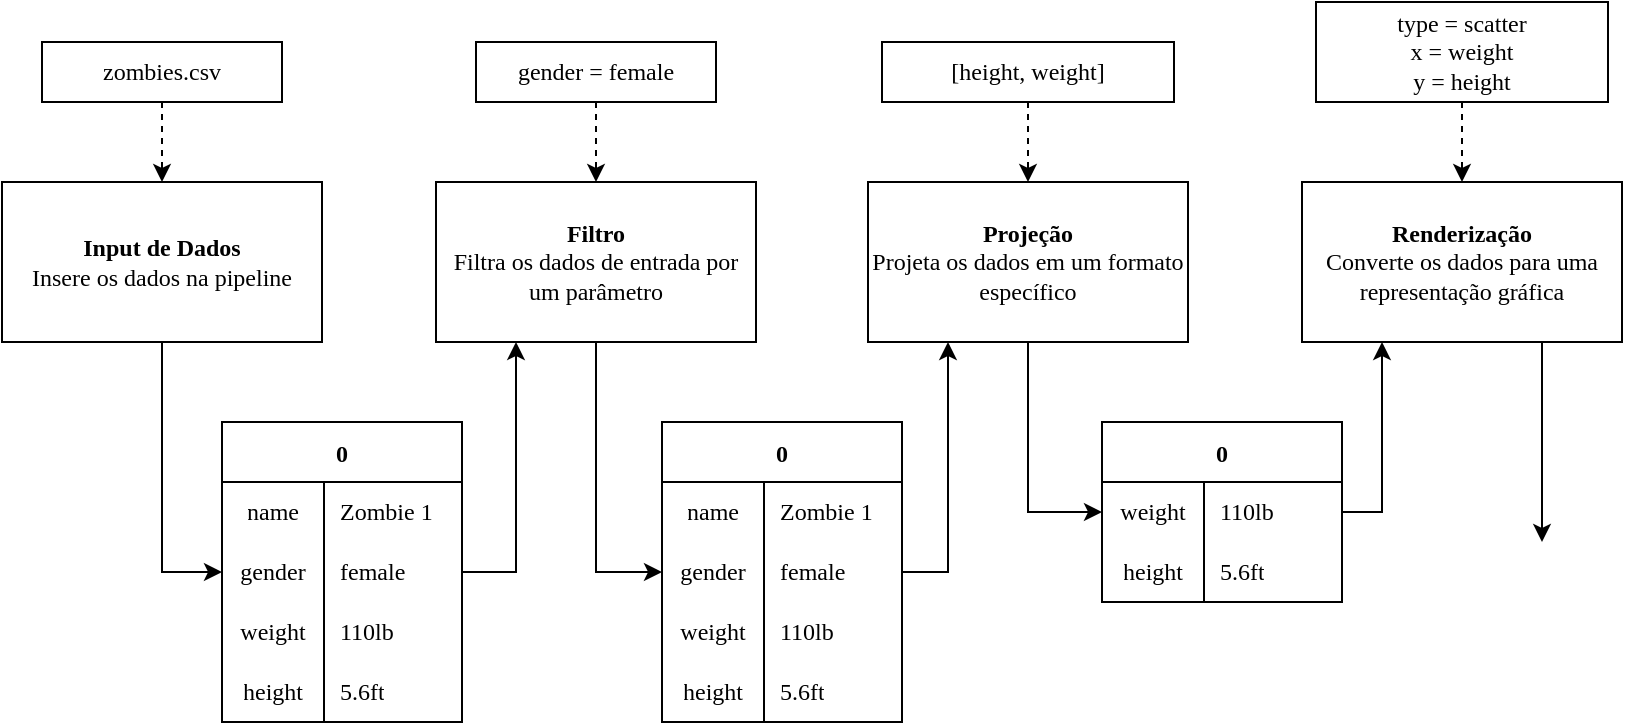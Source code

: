 <mxfile version="20.2.2" type="device"><diagram id="BcckUWPua_9VIiXMpFbP" name="Page-1"><mxGraphModel dx="1422" dy="762" grid="0" gridSize="10" guides="1" tooltips="1" connect="1" arrows="1" fold="1" page="1" pageScale="1" pageWidth="850" pageHeight="1100" math="0" shadow="0"><root><mxCell id="0"/><mxCell id="1" parent="0"/><mxCell id="dIQJd2CPQDeo9iDSK7TB-31" style="edgeStyle=orthogonalEdgeStyle;rounded=0;orthogonalLoop=1;jettySize=auto;html=1;exitX=0.5;exitY=1;exitDx=0;exitDy=0;entryX=0;entryY=0.5;entryDx=0;entryDy=0;fontFamily=IBM Plex Mono;fontSource=https%3A%2F%2Ffonts.googleapis.com%2Fcss%3Ffamily%3DIBM%2BPlex%2BMono;" edge="1" parent="1" source="dIQJd2CPQDeo9iDSK7TB-1" target="dIQJd2CPQDeo9iDSK7TB-22"><mxGeometry relative="1" as="geometry"/></mxCell><mxCell id="dIQJd2CPQDeo9iDSK7TB-1" value="&lt;b&gt;Input de Dados&lt;/b&gt;&lt;br&gt;Insere os dados na pipeline" style="rounded=0;whiteSpace=wrap;html=1;fontFamily=IBM Plex Mono;fontSource=https%3A%2F%2Ffonts.googleapis.com%2Fcss%3Ffamily%3DIBM%2BPlex%2BMono;" vertex="1" parent="1"><mxGeometry x="20" y="250" width="160" height="80" as="geometry"/></mxCell><mxCell id="dIQJd2CPQDeo9iDSK7TB-61" style="edgeStyle=orthogonalEdgeStyle;rounded=0;orthogonalLoop=1;jettySize=auto;html=1;exitX=0.5;exitY=1;exitDx=0;exitDy=0;entryX=0;entryY=0.5;entryDx=0;entryDy=0;fontFamily=IBM Plex Mono;fontSource=https%3A%2F%2Ffonts.googleapis.com%2Fcss%3Ffamily%3DIBM%2BPlex%2BMono;" edge="1" parent="1" source="dIQJd2CPQDeo9iDSK7TB-2" target="dIQJd2CPQDeo9iDSK7TB-48"><mxGeometry relative="1" as="geometry"/></mxCell><mxCell id="dIQJd2CPQDeo9iDSK7TB-2" value="&lt;b&gt;Filtro&lt;/b&gt;&lt;br&gt;Filtra os dados de entrada por um parâmetro" style="rounded=0;whiteSpace=wrap;html=1;fontFamily=IBM Plex Mono;fontSource=https%3A%2F%2Ffonts.googleapis.com%2Fcss%3Ffamily%3DIBM%2BPlex%2BMono;" vertex="1" parent="1"><mxGeometry x="237" y="250" width="160" height="80" as="geometry"/></mxCell><mxCell id="dIQJd2CPQDeo9iDSK7TB-76" style="edgeStyle=orthogonalEdgeStyle;rounded=0;orthogonalLoop=1;jettySize=auto;html=1;entryX=0;entryY=0.5;entryDx=0;entryDy=0;fontFamily=IBM Plex Mono;fontSource=https%3A%2F%2Ffonts.googleapis.com%2Fcss%3Ffamily%3DIBM%2BPlex%2BMono;" edge="1" parent="1" source="dIQJd2CPQDeo9iDSK7TB-3" target="dIQJd2CPQDeo9iDSK7TB-63"><mxGeometry relative="1" as="geometry"/></mxCell><mxCell id="dIQJd2CPQDeo9iDSK7TB-3" value="&lt;b&gt;Projeção&lt;/b&gt;&lt;br&gt;Projeta os dados em um formato específico" style="rounded=0;whiteSpace=wrap;html=1;fontFamily=IBM Plex Mono;fontSource=https%3A%2F%2Ffonts.googleapis.com%2Fcss%3Ffamily%3DIBM%2BPlex%2BMono;" vertex="1" parent="1"><mxGeometry x="453" y="250" width="160" height="80" as="geometry"/></mxCell><mxCell id="dIQJd2CPQDeo9iDSK7TB-81" style="edgeStyle=orthogonalEdgeStyle;rounded=0;orthogonalLoop=1;jettySize=auto;html=1;exitX=0.75;exitY=1;exitDx=0;exitDy=0;entryX=0.5;entryY=0;entryDx=0;entryDy=0;fontFamily=IBM Plex Mono;fontSource=https%3A%2F%2Ffonts.googleapis.com%2Fcss%3Ffamily%3DIBM%2BPlex%2BMono;" edge="1" parent="1" source="dIQJd2CPQDeo9iDSK7TB-4" target="dIQJd2CPQDeo9iDSK7TB-79"><mxGeometry relative="1" as="geometry"/></mxCell><mxCell id="dIQJd2CPQDeo9iDSK7TB-4" value="&lt;b&gt;Renderização&lt;/b&gt;&lt;br&gt;Converte os dados para uma representação gráfica" style="rounded=0;whiteSpace=wrap;html=1;fontFamily=IBM Plex Mono;fontSource=https%3A%2F%2Ffonts.googleapis.com%2Fcss%3Ffamily%3DIBM%2BPlex%2BMono;" vertex="1" parent="1"><mxGeometry x="670" y="250" width="160" height="80" as="geometry"/></mxCell><mxCell id="dIQJd2CPQDeo9iDSK7TB-6" style="edgeStyle=orthogonalEdgeStyle;rounded=0;orthogonalLoop=1;jettySize=auto;html=1;entryX=0.5;entryY=0;entryDx=0;entryDy=0;fontFamily=IBM Plex Mono;fontSource=https%3A%2F%2Ffonts.googleapis.com%2Fcss%3Ffamily%3DIBM%2BPlex%2BMono;dashed=1;" edge="1" parent="1" source="dIQJd2CPQDeo9iDSK7TB-5" target="dIQJd2CPQDeo9iDSK7TB-2"><mxGeometry relative="1" as="geometry"/></mxCell><mxCell id="dIQJd2CPQDeo9iDSK7TB-5" value="gender = female" style="rounded=0;whiteSpace=wrap;html=1;fontFamily=IBM Plex Mono;fontSource=https%3A%2F%2Ffonts.googleapis.com%2Fcss%3Ffamily%3DIBM%2BPlex%2BMono;" vertex="1" parent="1"><mxGeometry x="257" y="180" width="120" height="30" as="geometry"/></mxCell><mxCell id="dIQJd2CPQDeo9iDSK7TB-8" style="edgeStyle=orthogonalEdgeStyle;rounded=0;orthogonalLoop=1;jettySize=auto;html=1;entryX=0.5;entryY=0;entryDx=0;entryDy=0;dashed=1;fontFamily=IBM Plex Mono;fontSource=https%3A%2F%2Ffonts.googleapis.com%2Fcss%3Ffamily%3DIBM%2BPlex%2BMono;" edge="1" parent="1" source="dIQJd2CPQDeo9iDSK7TB-7" target="dIQJd2CPQDeo9iDSK7TB-3"><mxGeometry relative="1" as="geometry"/></mxCell><mxCell id="dIQJd2CPQDeo9iDSK7TB-7" value="[height, weight]" style="rounded=0;whiteSpace=wrap;html=1;fontFamily=IBM Plex Mono;fontSource=https%3A%2F%2Ffonts.googleapis.com%2Fcss%3Ffamily%3DIBM%2BPlex%2BMono;" vertex="1" parent="1"><mxGeometry x="460" y="180" width="146" height="30" as="geometry"/></mxCell><mxCell id="dIQJd2CPQDeo9iDSK7TB-10" style="edgeStyle=orthogonalEdgeStyle;rounded=0;orthogonalLoop=1;jettySize=auto;html=1;entryX=0.5;entryY=0;entryDx=0;entryDy=0;dashed=1;fontFamily=IBM Plex Mono;fontSource=https%3A%2F%2Ffonts.googleapis.com%2Fcss%3Ffamily%3DIBM%2BPlex%2BMono;" edge="1" parent="1" source="dIQJd2CPQDeo9iDSK7TB-9" target="dIQJd2CPQDeo9iDSK7TB-4"><mxGeometry relative="1" as="geometry"/></mxCell><mxCell id="dIQJd2CPQDeo9iDSK7TB-9" value="type = scatter&lt;br&gt;x = weight&lt;br&gt;y = height" style="rounded=0;whiteSpace=wrap;html=1;fontFamily=IBM Plex Mono;fontSource=https%3A%2F%2Ffonts.googleapis.com%2Fcss%3Ffamily%3DIBM%2BPlex%2BMono;" vertex="1" parent="1"><mxGeometry x="677" y="160" width="146" height="50" as="geometry"/></mxCell><mxCell id="dIQJd2CPQDeo9iDSK7TB-12" style="edgeStyle=orthogonalEdgeStyle;rounded=0;orthogonalLoop=1;jettySize=auto;html=1;entryX=0.5;entryY=0;entryDx=0;entryDy=0;dashed=1;fontFamily=IBM Plex Mono;fontSource=https%3A%2F%2Ffonts.googleapis.com%2Fcss%3Ffamily%3DIBM%2BPlex%2BMono;" edge="1" parent="1" source="dIQJd2CPQDeo9iDSK7TB-11" target="dIQJd2CPQDeo9iDSK7TB-1"><mxGeometry relative="1" as="geometry"/></mxCell><mxCell id="dIQJd2CPQDeo9iDSK7TB-11" value="zombies.csv" style="rounded=0;whiteSpace=wrap;html=1;fontFamily=IBM Plex Mono;fontSource=https%3A%2F%2Ffonts.googleapis.com%2Fcss%3Ffamily%3DIBM%2BPlex%2BMono;" vertex="1" parent="1"><mxGeometry x="40" y="180" width="120" height="30" as="geometry"/></mxCell><mxCell id="dIQJd2CPQDeo9iDSK7TB-18" value="0" style="shape=table;startSize=30;container=1;collapsible=0;childLayout=tableLayout;fixedRows=1;rowLines=0;fontStyle=1;fontFamily=IBM Plex Mono;fontSource=https%3A%2F%2Ffonts.googleapis.com%2Fcss%3Ffamily%3DIBM%2BPlex%2BMono;" vertex="1" parent="1"><mxGeometry x="130" y="370" width="120" height="150" as="geometry"/></mxCell><mxCell id="dIQJd2CPQDeo9iDSK7TB-19" value="" style="shape=tableRow;horizontal=0;startSize=0;swimlaneHead=0;swimlaneBody=0;top=0;left=0;bottom=0;right=0;collapsible=0;dropTarget=0;fillColor=none;points=[[0,0.5],[1,0.5]];portConstraint=eastwest;fontFamily=IBM Plex Mono;fontSource=https%3A%2F%2Ffonts.googleapis.com%2Fcss%3Ffamily%3DIBM%2BPlex%2BMono;" vertex="1" parent="dIQJd2CPQDeo9iDSK7TB-18"><mxGeometry y="30" width="120" height="30" as="geometry"/></mxCell><mxCell id="dIQJd2CPQDeo9iDSK7TB-20" value="name" style="shape=partialRectangle;html=1;whiteSpace=wrap;connectable=0;fillColor=none;top=0;left=0;bottom=0;right=0;overflow=hidden;pointerEvents=1;fontFamily=IBM Plex Mono;fontSource=https%3A%2F%2Ffonts.googleapis.com%2Fcss%3Ffamily%3DIBM%2BPlex%2BMono;" vertex="1" parent="dIQJd2CPQDeo9iDSK7TB-19"><mxGeometry width="51" height="30" as="geometry"><mxRectangle width="51" height="30" as="alternateBounds"/></mxGeometry></mxCell><mxCell id="dIQJd2CPQDeo9iDSK7TB-21" value="Zombie 1" style="shape=partialRectangle;html=1;whiteSpace=wrap;connectable=0;fillColor=none;top=0;left=0;bottom=0;right=0;align=left;spacingLeft=6;overflow=hidden;fontFamily=IBM Plex Mono;fontSource=https%3A%2F%2Ffonts.googleapis.com%2Fcss%3Ffamily%3DIBM%2BPlex%2BMono;" vertex="1" parent="dIQJd2CPQDeo9iDSK7TB-19"><mxGeometry x="51" width="69" height="30" as="geometry"><mxRectangle width="69" height="30" as="alternateBounds"/></mxGeometry></mxCell><mxCell id="dIQJd2CPQDeo9iDSK7TB-22" value="" style="shape=tableRow;horizontal=0;startSize=0;swimlaneHead=0;swimlaneBody=0;top=0;left=0;bottom=0;right=0;collapsible=0;dropTarget=0;fillColor=none;points=[[0,0.5],[1,0.5]];portConstraint=eastwest;fontFamily=IBM Plex Mono;fontSource=https%3A%2F%2Ffonts.googleapis.com%2Fcss%3Ffamily%3DIBM%2BPlex%2BMono;" vertex="1" parent="dIQJd2CPQDeo9iDSK7TB-18"><mxGeometry y="60" width="120" height="30" as="geometry"/></mxCell><mxCell id="dIQJd2CPQDeo9iDSK7TB-23" value="gender" style="shape=partialRectangle;html=1;whiteSpace=wrap;connectable=0;fillColor=none;top=0;left=0;bottom=0;right=0;overflow=hidden;fontFamily=IBM Plex Mono;fontSource=https%3A%2F%2Ffonts.googleapis.com%2Fcss%3Ffamily%3DIBM%2BPlex%2BMono;" vertex="1" parent="dIQJd2CPQDeo9iDSK7TB-22"><mxGeometry width="51" height="30" as="geometry"><mxRectangle width="51" height="30" as="alternateBounds"/></mxGeometry></mxCell><mxCell id="dIQJd2CPQDeo9iDSK7TB-24" value="female" style="shape=partialRectangle;html=1;whiteSpace=wrap;connectable=0;fillColor=none;top=0;left=0;bottom=0;right=0;align=left;spacingLeft=6;overflow=hidden;fontFamily=IBM Plex Mono;fontSource=https%3A%2F%2Ffonts.googleapis.com%2Fcss%3Ffamily%3DIBM%2BPlex%2BMono;" vertex="1" parent="dIQJd2CPQDeo9iDSK7TB-22"><mxGeometry x="51" width="69" height="30" as="geometry"><mxRectangle width="69" height="30" as="alternateBounds"/></mxGeometry></mxCell><mxCell id="dIQJd2CPQDeo9iDSK7TB-28" value="" style="shape=tableRow;horizontal=0;startSize=0;swimlaneHead=0;swimlaneBody=0;top=0;left=0;bottom=0;right=0;collapsible=0;dropTarget=0;fillColor=none;points=[[0,0.5],[1,0.5]];portConstraint=eastwest;fontFamily=IBM Plex Mono;fontSource=https%3A%2F%2Ffonts.googleapis.com%2Fcss%3Ffamily%3DIBM%2BPlex%2BMono;" vertex="1" parent="dIQJd2CPQDeo9iDSK7TB-18"><mxGeometry y="90" width="120" height="30" as="geometry"/></mxCell><mxCell id="dIQJd2CPQDeo9iDSK7TB-29" value="weight" style="shape=partialRectangle;html=1;whiteSpace=wrap;connectable=0;fillColor=none;top=0;left=0;bottom=0;right=0;overflow=hidden;fontFamily=IBM Plex Mono;fontSource=https%3A%2F%2Ffonts.googleapis.com%2Fcss%3Ffamily%3DIBM%2BPlex%2BMono;" vertex="1" parent="dIQJd2CPQDeo9iDSK7TB-28"><mxGeometry width="51" height="30" as="geometry"><mxRectangle width="51" height="30" as="alternateBounds"/></mxGeometry></mxCell><mxCell id="dIQJd2CPQDeo9iDSK7TB-30" value="110lb" style="shape=partialRectangle;html=1;whiteSpace=wrap;connectable=0;fillColor=none;top=0;left=0;bottom=0;right=0;align=left;spacingLeft=6;overflow=hidden;fontFamily=IBM Plex Mono;fontSource=https%3A%2F%2Ffonts.googleapis.com%2Fcss%3Ffamily%3DIBM%2BPlex%2BMono;" vertex="1" parent="dIQJd2CPQDeo9iDSK7TB-28"><mxGeometry x="51" width="69" height="30" as="geometry"><mxRectangle width="69" height="30" as="alternateBounds"/></mxGeometry></mxCell><mxCell id="dIQJd2CPQDeo9iDSK7TB-25" value="" style="shape=tableRow;horizontal=0;startSize=0;swimlaneHead=0;swimlaneBody=0;top=0;left=0;bottom=0;right=0;collapsible=0;dropTarget=0;fillColor=none;points=[[0,0.5],[1,0.5]];portConstraint=eastwest;fontFamily=IBM Plex Mono;fontSource=https%3A%2F%2Ffonts.googleapis.com%2Fcss%3Ffamily%3DIBM%2BPlex%2BMono;" vertex="1" parent="dIQJd2CPQDeo9iDSK7TB-18"><mxGeometry y="120" width="120" height="30" as="geometry"/></mxCell><mxCell id="dIQJd2CPQDeo9iDSK7TB-26" value="height" style="shape=partialRectangle;html=1;whiteSpace=wrap;connectable=0;fillColor=none;top=0;left=0;bottom=0;right=0;overflow=hidden;fontFamily=IBM Plex Mono;fontSource=https%3A%2F%2Ffonts.googleapis.com%2Fcss%3Ffamily%3DIBM%2BPlex%2BMono;" vertex="1" parent="dIQJd2CPQDeo9iDSK7TB-25"><mxGeometry width="51" height="30" as="geometry"><mxRectangle width="51" height="30" as="alternateBounds"/></mxGeometry></mxCell><mxCell id="dIQJd2CPQDeo9iDSK7TB-27" value="5.6ft" style="shape=partialRectangle;html=1;whiteSpace=wrap;connectable=0;fillColor=none;top=0;left=0;bottom=0;right=0;align=left;spacingLeft=6;overflow=hidden;fontFamily=IBM Plex Mono;fontSource=https%3A%2F%2Ffonts.googleapis.com%2Fcss%3Ffamily%3DIBM%2BPlex%2BMono;" vertex="1" parent="dIQJd2CPQDeo9iDSK7TB-25"><mxGeometry x="51" width="69" height="30" as="geometry"><mxRectangle width="69" height="30" as="alternateBounds"/></mxGeometry></mxCell><mxCell id="dIQJd2CPQDeo9iDSK7TB-32" style="edgeStyle=orthogonalEdgeStyle;rounded=0;orthogonalLoop=1;jettySize=auto;html=1;entryX=0.25;entryY=1;entryDx=0;entryDy=0;fontFamily=IBM Plex Mono;fontSource=https%3A%2F%2Ffonts.googleapis.com%2Fcss%3Ffamily%3DIBM%2BPlex%2BMono;" edge="1" parent="1" source="dIQJd2CPQDeo9iDSK7TB-22" target="dIQJd2CPQDeo9iDSK7TB-2"><mxGeometry relative="1" as="geometry"/></mxCell><mxCell id="dIQJd2CPQDeo9iDSK7TB-48" value="0" style="shape=table;startSize=30;container=1;collapsible=0;childLayout=tableLayout;fixedRows=1;rowLines=0;fontStyle=1;fontFamily=IBM Plex Mono;fontSource=https%3A%2F%2Ffonts.googleapis.com%2Fcss%3Ffamily%3DIBM%2BPlex%2BMono;" vertex="1" parent="1"><mxGeometry x="350" y="370" width="120" height="150" as="geometry"/></mxCell><mxCell id="dIQJd2CPQDeo9iDSK7TB-49" value="" style="shape=tableRow;horizontal=0;startSize=0;swimlaneHead=0;swimlaneBody=0;top=0;left=0;bottom=0;right=0;collapsible=0;dropTarget=0;fillColor=none;points=[[0,0.5],[1,0.5]];portConstraint=eastwest;fontFamily=IBM Plex Mono;fontSource=https%3A%2F%2Ffonts.googleapis.com%2Fcss%3Ffamily%3DIBM%2BPlex%2BMono;" vertex="1" parent="dIQJd2CPQDeo9iDSK7TB-48"><mxGeometry y="30" width="120" height="30" as="geometry"/></mxCell><mxCell id="dIQJd2CPQDeo9iDSK7TB-50" value="name" style="shape=partialRectangle;html=1;whiteSpace=wrap;connectable=0;fillColor=none;top=0;left=0;bottom=0;right=0;overflow=hidden;pointerEvents=1;fontFamily=IBM Plex Mono;fontSource=https%3A%2F%2Ffonts.googleapis.com%2Fcss%3Ffamily%3DIBM%2BPlex%2BMono;" vertex="1" parent="dIQJd2CPQDeo9iDSK7TB-49"><mxGeometry width="51" height="30" as="geometry"><mxRectangle width="51" height="30" as="alternateBounds"/></mxGeometry></mxCell><mxCell id="dIQJd2CPQDeo9iDSK7TB-51" value="Zombie 1" style="shape=partialRectangle;html=1;whiteSpace=wrap;connectable=0;fillColor=none;top=0;left=0;bottom=0;right=0;align=left;spacingLeft=6;overflow=hidden;fontFamily=IBM Plex Mono;fontSource=https%3A%2F%2Ffonts.googleapis.com%2Fcss%3Ffamily%3DIBM%2BPlex%2BMono;" vertex="1" parent="dIQJd2CPQDeo9iDSK7TB-49"><mxGeometry x="51" width="69" height="30" as="geometry"><mxRectangle width="69" height="30" as="alternateBounds"/></mxGeometry></mxCell><mxCell id="dIQJd2CPQDeo9iDSK7TB-52" value="" style="shape=tableRow;horizontal=0;startSize=0;swimlaneHead=0;swimlaneBody=0;top=0;left=0;bottom=0;right=0;collapsible=0;dropTarget=0;fillColor=none;points=[[0,0.5],[1,0.5]];portConstraint=eastwest;fontFamily=IBM Plex Mono;fontSource=https%3A%2F%2Ffonts.googleapis.com%2Fcss%3Ffamily%3DIBM%2BPlex%2BMono;" vertex="1" parent="dIQJd2CPQDeo9iDSK7TB-48"><mxGeometry y="60" width="120" height="30" as="geometry"/></mxCell><mxCell id="dIQJd2CPQDeo9iDSK7TB-53" value="gender" style="shape=partialRectangle;html=1;whiteSpace=wrap;connectable=0;fillColor=none;top=0;left=0;bottom=0;right=0;overflow=hidden;fontFamily=IBM Plex Mono;fontSource=https%3A%2F%2Ffonts.googleapis.com%2Fcss%3Ffamily%3DIBM%2BPlex%2BMono;" vertex="1" parent="dIQJd2CPQDeo9iDSK7TB-52"><mxGeometry width="51" height="30" as="geometry"><mxRectangle width="51" height="30" as="alternateBounds"/></mxGeometry></mxCell><mxCell id="dIQJd2CPQDeo9iDSK7TB-54" value="female" style="shape=partialRectangle;html=1;whiteSpace=wrap;connectable=0;fillColor=none;top=0;left=0;bottom=0;right=0;align=left;spacingLeft=6;overflow=hidden;fontFamily=IBM Plex Mono;fontSource=https%3A%2F%2Ffonts.googleapis.com%2Fcss%3Ffamily%3DIBM%2BPlex%2BMono;" vertex="1" parent="dIQJd2CPQDeo9iDSK7TB-52"><mxGeometry x="51" width="69" height="30" as="geometry"><mxRectangle width="69" height="30" as="alternateBounds"/></mxGeometry></mxCell><mxCell id="dIQJd2CPQDeo9iDSK7TB-55" value="" style="shape=tableRow;horizontal=0;startSize=0;swimlaneHead=0;swimlaneBody=0;top=0;left=0;bottom=0;right=0;collapsible=0;dropTarget=0;fillColor=none;points=[[0,0.5],[1,0.5]];portConstraint=eastwest;fontFamily=IBM Plex Mono;fontSource=https%3A%2F%2Ffonts.googleapis.com%2Fcss%3Ffamily%3DIBM%2BPlex%2BMono;" vertex="1" parent="dIQJd2CPQDeo9iDSK7TB-48"><mxGeometry y="90" width="120" height="30" as="geometry"/></mxCell><mxCell id="dIQJd2CPQDeo9iDSK7TB-56" value="weight" style="shape=partialRectangle;html=1;whiteSpace=wrap;connectable=0;fillColor=none;top=0;left=0;bottom=0;right=0;overflow=hidden;fontFamily=IBM Plex Mono;fontSource=https%3A%2F%2Ffonts.googleapis.com%2Fcss%3Ffamily%3DIBM%2BPlex%2BMono;" vertex="1" parent="dIQJd2CPQDeo9iDSK7TB-55"><mxGeometry width="51" height="30" as="geometry"><mxRectangle width="51" height="30" as="alternateBounds"/></mxGeometry></mxCell><mxCell id="dIQJd2CPQDeo9iDSK7TB-57" value="110lb" style="shape=partialRectangle;html=1;whiteSpace=wrap;connectable=0;fillColor=none;top=0;left=0;bottom=0;right=0;align=left;spacingLeft=6;overflow=hidden;fontFamily=IBM Plex Mono;fontSource=https%3A%2F%2Ffonts.googleapis.com%2Fcss%3Ffamily%3DIBM%2BPlex%2BMono;" vertex="1" parent="dIQJd2CPQDeo9iDSK7TB-55"><mxGeometry x="51" width="69" height="30" as="geometry"><mxRectangle width="69" height="30" as="alternateBounds"/></mxGeometry></mxCell><mxCell id="dIQJd2CPQDeo9iDSK7TB-58" value="" style="shape=tableRow;horizontal=0;startSize=0;swimlaneHead=0;swimlaneBody=0;top=0;left=0;bottom=0;right=0;collapsible=0;dropTarget=0;fillColor=none;points=[[0,0.5],[1,0.5]];portConstraint=eastwest;fontFamily=IBM Plex Mono;fontSource=https%3A%2F%2Ffonts.googleapis.com%2Fcss%3Ffamily%3DIBM%2BPlex%2BMono;" vertex="1" parent="dIQJd2CPQDeo9iDSK7TB-48"><mxGeometry y="120" width="120" height="30" as="geometry"/></mxCell><mxCell id="dIQJd2CPQDeo9iDSK7TB-59" value="height" style="shape=partialRectangle;html=1;whiteSpace=wrap;connectable=0;fillColor=none;top=0;left=0;bottom=0;right=0;overflow=hidden;fontFamily=IBM Plex Mono;fontSource=https%3A%2F%2Ffonts.googleapis.com%2Fcss%3Ffamily%3DIBM%2BPlex%2BMono;" vertex="1" parent="dIQJd2CPQDeo9iDSK7TB-58"><mxGeometry width="51" height="30" as="geometry"><mxRectangle width="51" height="30" as="alternateBounds"/></mxGeometry></mxCell><mxCell id="dIQJd2CPQDeo9iDSK7TB-60" value="5.6ft" style="shape=partialRectangle;html=1;whiteSpace=wrap;connectable=0;fillColor=none;top=0;left=0;bottom=0;right=0;align=left;spacingLeft=6;overflow=hidden;fontFamily=IBM Plex Mono;fontSource=https%3A%2F%2Ffonts.googleapis.com%2Fcss%3Ffamily%3DIBM%2BPlex%2BMono;" vertex="1" parent="dIQJd2CPQDeo9iDSK7TB-58"><mxGeometry x="51" width="69" height="30" as="geometry"><mxRectangle width="69" height="30" as="alternateBounds"/></mxGeometry></mxCell><mxCell id="dIQJd2CPQDeo9iDSK7TB-62" style="edgeStyle=orthogonalEdgeStyle;rounded=0;orthogonalLoop=1;jettySize=auto;html=1;entryX=0.25;entryY=1;entryDx=0;entryDy=0;fontFamily=IBM Plex Mono;fontSource=https%3A%2F%2Ffonts.googleapis.com%2Fcss%3Ffamily%3DIBM%2BPlex%2BMono;" edge="1" parent="1" source="dIQJd2CPQDeo9iDSK7TB-52" target="dIQJd2CPQDeo9iDSK7TB-3"><mxGeometry relative="1" as="geometry"/></mxCell><mxCell id="dIQJd2CPQDeo9iDSK7TB-63" value="0" style="shape=table;startSize=30;container=1;collapsible=0;childLayout=tableLayout;fixedRows=1;rowLines=0;fontStyle=1;fontFamily=IBM Plex Mono;fontSource=https%3A%2F%2Ffonts.googleapis.com%2Fcss%3Ffamily%3DIBM%2BPlex%2BMono;" vertex="1" parent="1"><mxGeometry x="570" y="370" width="120" height="90" as="geometry"/></mxCell><mxCell id="dIQJd2CPQDeo9iDSK7TB-70" value="" style="shape=tableRow;horizontal=0;startSize=0;swimlaneHead=0;swimlaneBody=0;top=0;left=0;bottom=0;right=0;collapsible=0;dropTarget=0;fillColor=none;points=[[0,0.5],[1,0.5]];portConstraint=eastwest;fontFamily=IBM Plex Mono;fontSource=https%3A%2F%2Ffonts.googleapis.com%2Fcss%3Ffamily%3DIBM%2BPlex%2BMono;" vertex="1" parent="dIQJd2CPQDeo9iDSK7TB-63"><mxGeometry y="30" width="120" height="30" as="geometry"/></mxCell><mxCell id="dIQJd2CPQDeo9iDSK7TB-71" value="weight" style="shape=partialRectangle;html=1;whiteSpace=wrap;connectable=0;fillColor=none;top=0;left=0;bottom=0;right=0;overflow=hidden;fontFamily=IBM Plex Mono;fontSource=https%3A%2F%2Ffonts.googleapis.com%2Fcss%3Ffamily%3DIBM%2BPlex%2BMono;" vertex="1" parent="dIQJd2CPQDeo9iDSK7TB-70"><mxGeometry width="51" height="30" as="geometry"><mxRectangle width="51" height="30" as="alternateBounds"/></mxGeometry></mxCell><mxCell id="dIQJd2CPQDeo9iDSK7TB-72" value="110lb" style="shape=partialRectangle;html=1;whiteSpace=wrap;connectable=0;fillColor=none;top=0;left=0;bottom=0;right=0;align=left;spacingLeft=6;overflow=hidden;fontFamily=IBM Plex Mono;fontSource=https%3A%2F%2Ffonts.googleapis.com%2Fcss%3Ffamily%3DIBM%2BPlex%2BMono;" vertex="1" parent="dIQJd2CPQDeo9iDSK7TB-70"><mxGeometry x="51" width="69" height="30" as="geometry"><mxRectangle width="69" height="30" as="alternateBounds"/></mxGeometry></mxCell><mxCell id="dIQJd2CPQDeo9iDSK7TB-73" value="" style="shape=tableRow;horizontal=0;startSize=0;swimlaneHead=0;swimlaneBody=0;top=0;left=0;bottom=0;right=0;collapsible=0;dropTarget=0;fillColor=none;points=[[0,0.5],[1,0.5]];portConstraint=eastwest;fontFamily=IBM Plex Mono;fontSource=https%3A%2F%2Ffonts.googleapis.com%2Fcss%3Ffamily%3DIBM%2BPlex%2BMono;" vertex="1" parent="dIQJd2CPQDeo9iDSK7TB-63"><mxGeometry y="60" width="120" height="30" as="geometry"/></mxCell><mxCell id="dIQJd2CPQDeo9iDSK7TB-74" value="height" style="shape=partialRectangle;html=1;whiteSpace=wrap;connectable=0;fillColor=none;top=0;left=0;bottom=0;right=0;overflow=hidden;fontFamily=IBM Plex Mono;fontSource=https%3A%2F%2Ffonts.googleapis.com%2Fcss%3Ffamily%3DIBM%2BPlex%2BMono;" vertex="1" parent="dIQJd2CPQDeo9iDSK7TB-73"><mxGeometry width="51" height="30" as="geometry"><mxRectangle width="51" height="30" as="alternateBounds"/></mxGeometry></mxCell><mxCell id="dIQJd2CPQDeo9iDSK7TB-75" value="5.6ft" style="shape=partialRectangle;html=1;whiteSpace=wrap;connectable=0;fillColor=none;top=0;left=0;bottom=0;right=0;align=left;spacingLeft=6;overflow=hidden;fontFamily=IBM Plex Mono;fontSource=https%3A%2F%2Ffonts.googleapis.com%2Fcss%3Ffamily%3DIBM%2BPlex%2BMono;" vertex="1" parent="dIQJd2CPQDeo9iDSK7TB-73"><mxGeometry x="51" width="69" height="30" as="geometry"><mxRectangle width="69" height="30" as="alternateBounds"/></mxGeometry></mxCell><mxCell id="dIQJd2CPQDeo9iDSK7TB-78" style="edgeStyle=orthogonalEdgeStyle;rounded=0;orthogonalLoop=1;jettySize=auto;html=1;exitX=1;exitY=0.5;exitDx=0;exitDy=0;entryX=0.25;entryY=1;entryDx=0;entryDy=0;fontFamily=IBM Plex Mono;fontSource=https%3A%2F%2Ffonts.googleapis.com%2Fcss%3Ffamily%3DIBM%2BPlex%2BMono;" edge="1" parent="1" source="dIQJd2CPQDeo9iDSK7TB-70" target="dIQJd2CPQDeo9iDSK7TB-4"><mxGeometry relative="1" as="geometry"/></mxCell><mxCell id="dIQJd2CPQDeo9iDSK7TB-79" value="" style="shape=image;html=1;verticalAlign=top;verticalLabelPosition=bottom;labelBackgroundColor=#ffffff;imageAspect=0;aspect=fixed;image=https://cdn2.iconfinder.com/data/icons/boxicons-regular-vol-3/24/bx-scatter-chart-128.png;fontFamily=IBM Plex Mono;fontSource=https%3A%2F%2Ffonts.googleapis.com%2Fcss%3Ffamily%3DIBM%2BPlex%2BMono;" vertex="1" parent="1"><mxGeometry x="755" y="430" width="70" height="70" as="geometry"/></mxCell></root></mxGraphModel></diagram></mxfile>